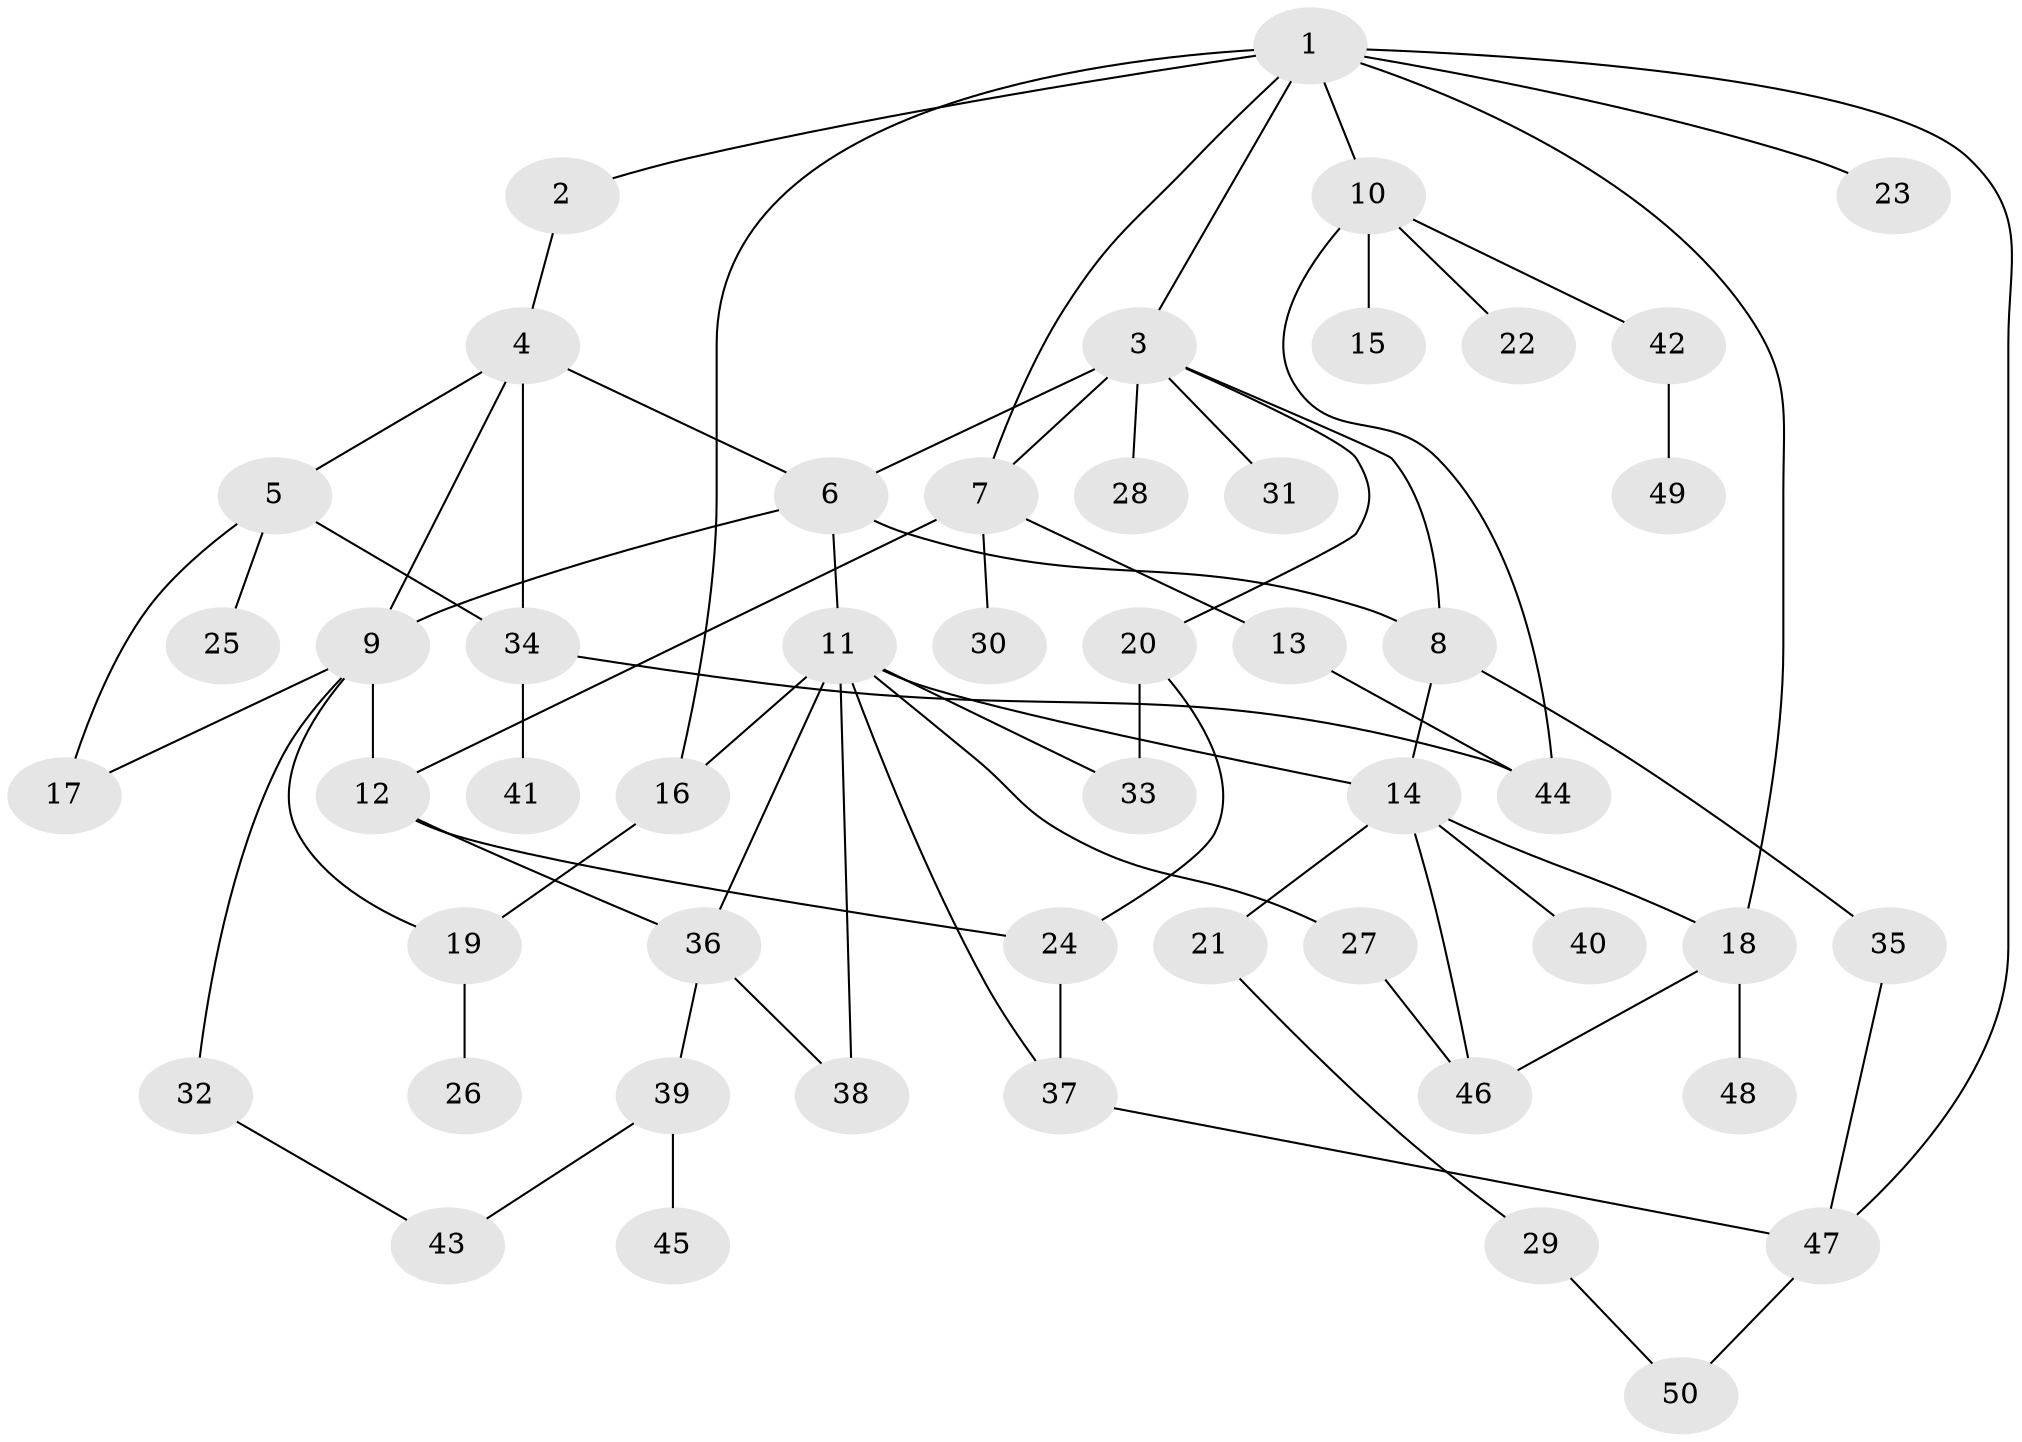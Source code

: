 // coarse degree distribution, {8: 0.03333333333333333, 2: 0.26666666666666666, 7: 0.03333333333333333, 6: 0.06666666666666667, 3: 0.1, 14: 0.03333333333333333, 4: 0.13333333333333333, 5: 0.06666666666666667, 1: 0.26666666666666666}
// Generated by graph-tools (version 1.1) at 2025/16/03/04/25 18:16:55]
// undirected, 50 vertices, 73 edges
graph export_dot {
graph [start="1"]
  node [color=gray90,style=filled];
  1;
  2;
  3;
  4;
  5;
  6;
  7;
  8;
  9;
  10;
  11;
  12;
  13;
  14;
  15;
  16;
  17;
  18;
  19;
  20;
  21;
  22;
  23;
  24;
  25;
  26;
  27;
  28;
  29;
  30;
  31;
  32;
  33;
  34;
  35;
  36;
  37;
  38;
  39;
  40;
  41;
  42;
  43;
  44;
  45;
  46;
  47;
  48;
  49;
  50;
  1 -- 2;
  1 -- 3;
  1 -- 10;
  1 -- 18;
  1 -- 23;
  1 -- 47;
  1 -- 16;
  1 -- 7;
  2 -- 4;
  3 -- 6;
  3 -- 7;
  3 -- 20;
  3 -- 28;
  3 -- 31;
  3 -- 8;
  4 -- 5;
  4 -- 9;
  4 -- 6;
  4 -- 34;
  5 -- 25;
  5 -- 34;
  5 -- 17;
  6 -- 8;
  6 -- 11;
  6 -- 9;
  7 -- 12;
  7 -- 13;
  7 -- 30;
  8 -- 35;
  8 -- 14;
  9 -- 17;
  9 -- 19;
  9 -- 32;
  9 -- 12;
  10 -- 15;
  10 -- 22;
  10 -- 42;
  10 -- 44;
  11 -- 14;
  11 -- 16;
  11 -- 27;
  11 -- 36;
  11 -- 38;
  11 -- 33;
  11 -- 37;
  12 -- 24;
  12 -- 36;
  13 -- 44;
  14 -- 21;
  14 -- 40;
  14 -- 46;
  14 -- 18;
  16 -- 19;
  18 -- 46;
  18 -- 48;
  19 -- 26;
  20 -- 24;
  20 -- 33;
  21 -- 29;
  24 -- 37;
  27 -- 46;
  29 -- 50;
  32 -- 43;
  34 -- 41;
  34 -- 44;
  35 -- 47;
  36 -- 39;
  36 -- 38;
  37 -- 47;
  39 -- 43;
  39 -- 45;
  42 -- 49;
  47 -- 50;
}
